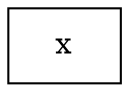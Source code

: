 digraph G {
  id0 [shape=box, style=filled, color="black", fontcolor="black", fillcolor="white", label="x"];
}
